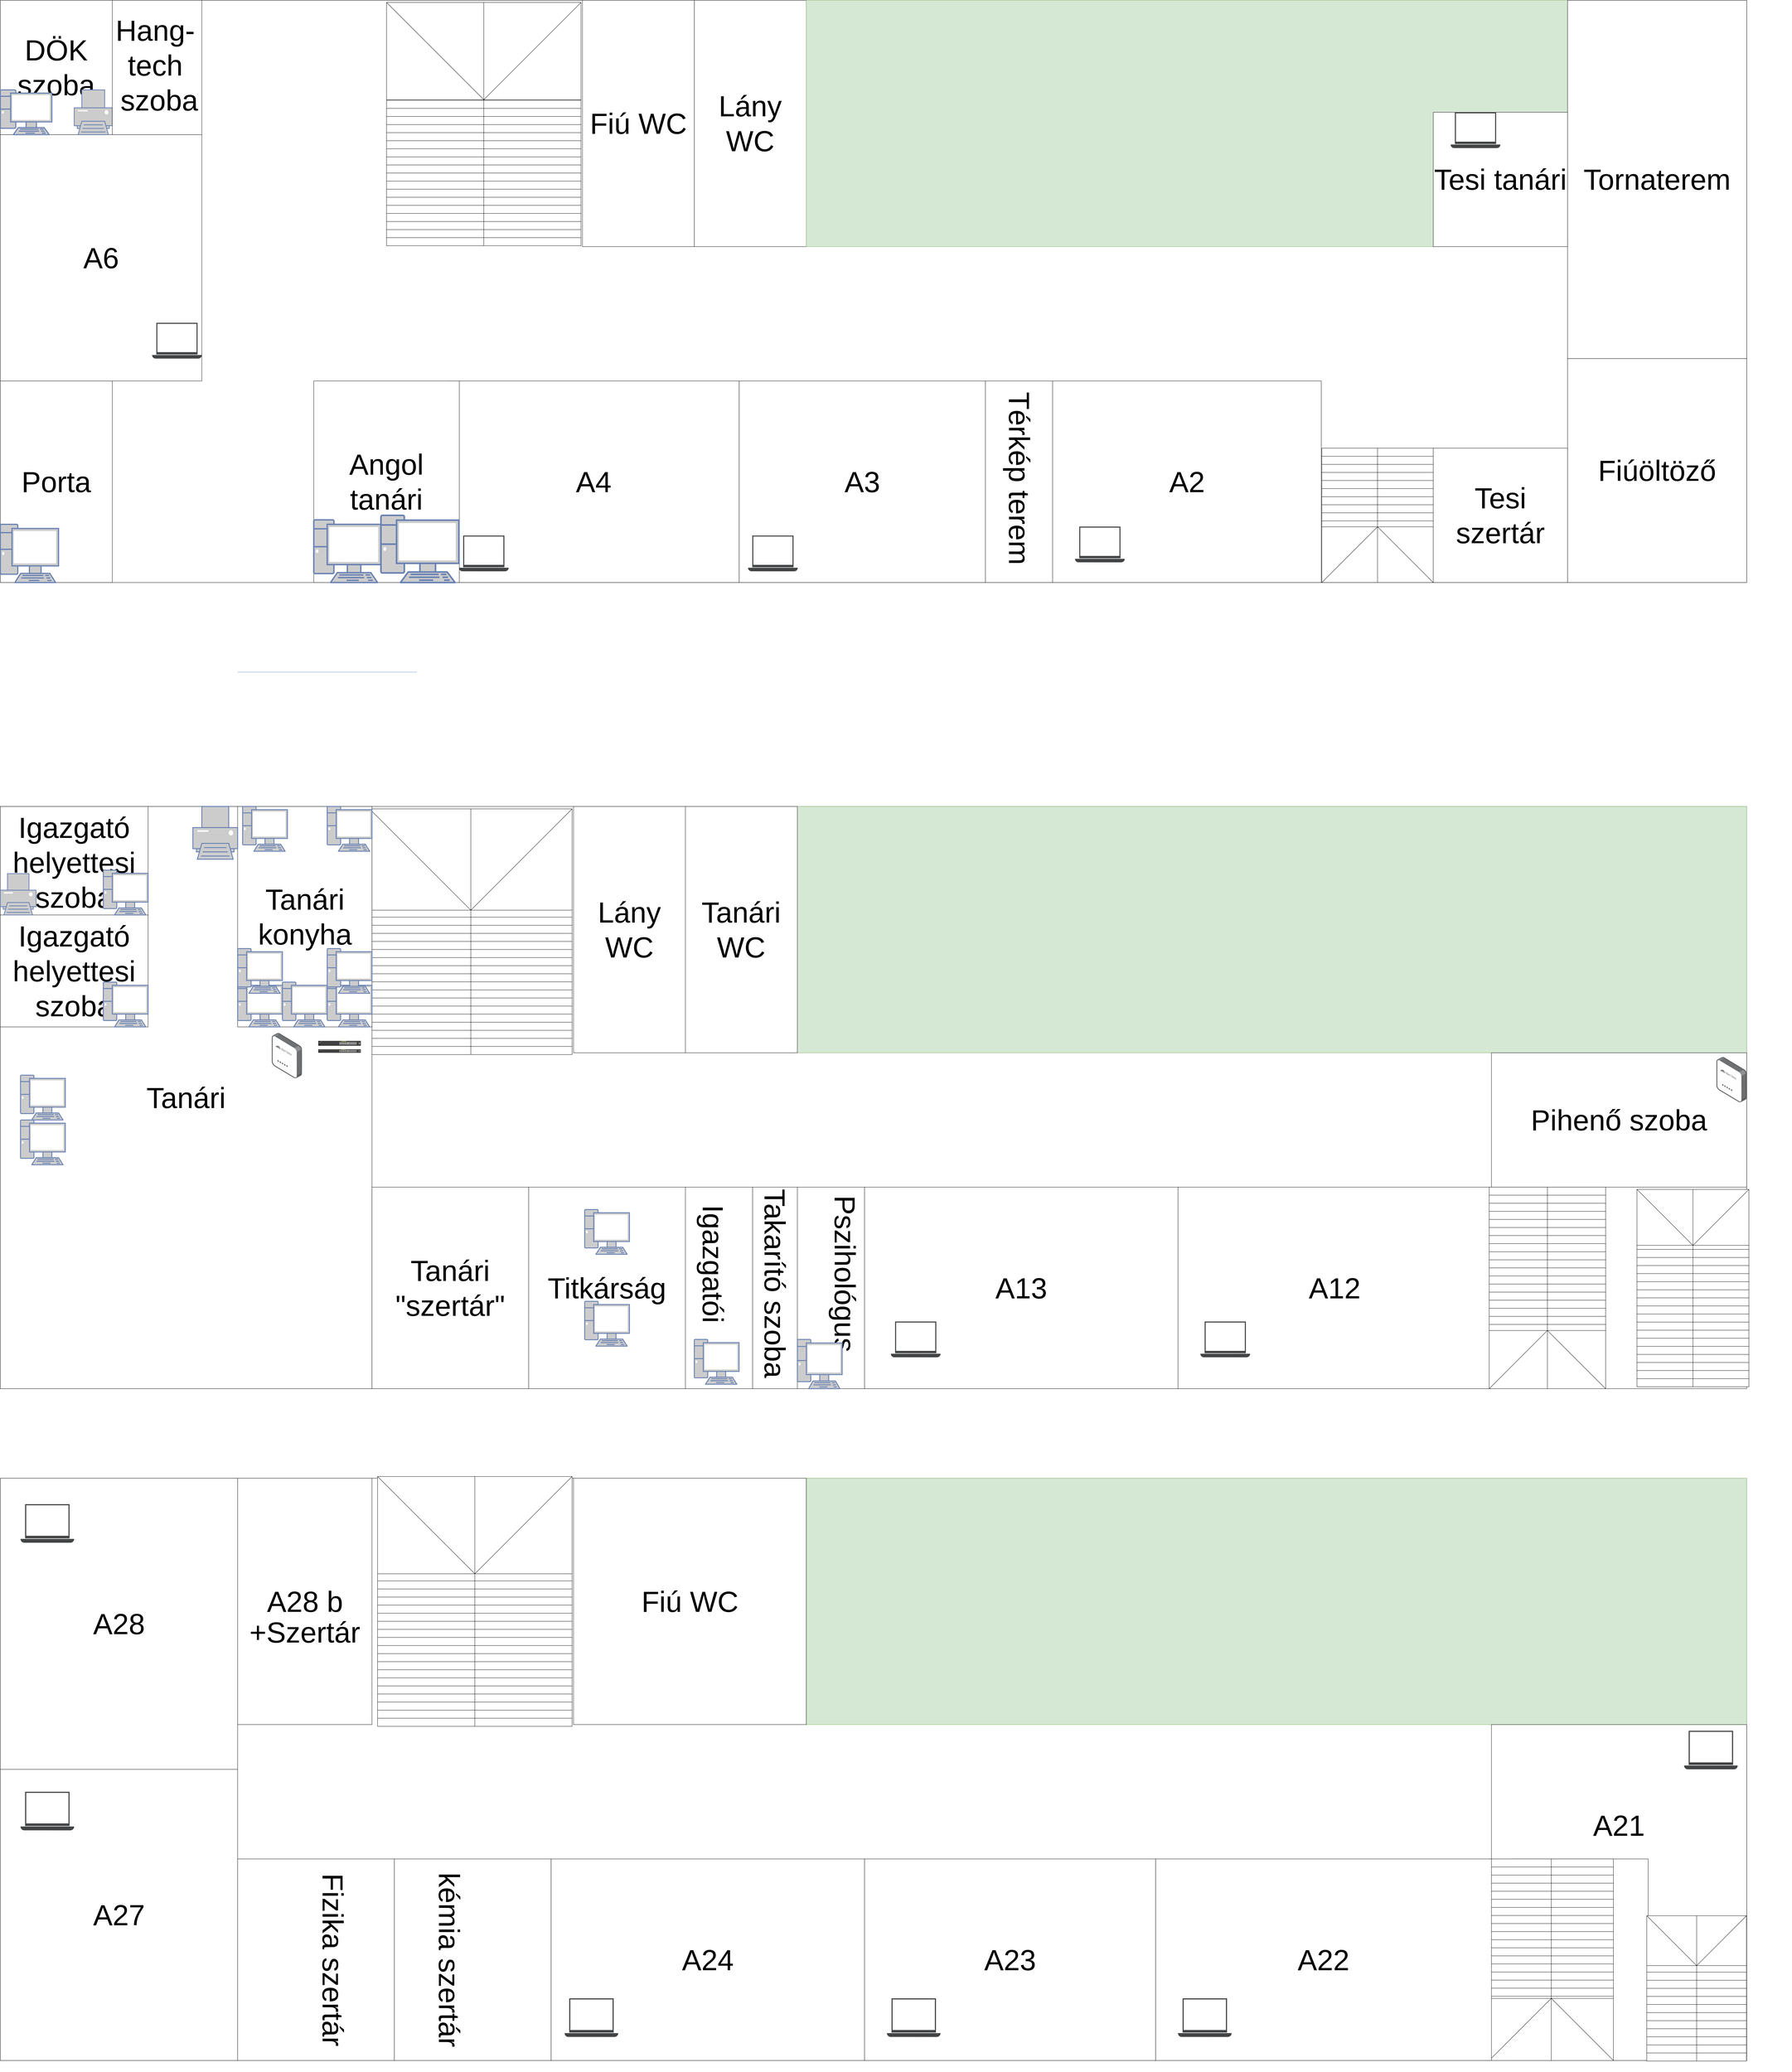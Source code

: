 <mxfile version="23.1.6" type="google">
  <diagram name="1 oldal" id="8mYi1tPqacZL2r3-6wt7">
    <mxGraphModel dx="5736" dy="4289" grid="1" gridSize="10" guides="1" tooltips="1" connect="1" arrows="1" fold="1" page="1" pageScale="1" pageWidth="827" pageHeight="1169" math="0" shadow="0">
      <root>
        <mxCell id="0" />
        <mxCell id="1" parent="0" />
        <mxCell id="sZWJoOy334U3Boucos-r-25" value="" style="group;fontSize=90;" vertex="1" connectable="0" parent="1">
          <mxGeometry x="180" y="-210" width="5544.23" height="6410" as="geometry" />
        </mxCell>
        <mxCell id="P37fnWtLudTasc3SdAV7-1" value="" style="whiteSpace=wrap;html=1;container=0;fontSize=90;" parent="sZWJoOy334U3Boucos-r-25" vertex="1">
          <mxGeometry width="5405.19" height="1801.73" as="geometry" />
        </mxCell>
        <mxCell id="P37fnWtLudTasc3SdAV7-2" value="" style="whiteSpace=wrap;html=1;container=0;fontSize=90;" parent="sZWJoOy334U3Boucos-r-25" vertex="1">
          <mxGeometry y="2494.703" width="5405.19" height="1801.73" as="geometry" />
        </mxCell>
        <mxCell id="P37fnWtLudTasc3SdAV7-3" value="" style="whiteSpace=wrap;html=1;container=0;fontSize=90;" parent="sZWJoOy334U3Boucos-r-25" vertex="1">
          <mxGeometry y="4573.622" width="5405.19" height="1801.73" as="geometry" />
        </mxCell>
        <mxCell id="P37fnWtLudTasc3SdAV7-4" value="Porta" style="whiteSpace=wrap;html=1;container=0;fontSize=90;" parent="sZWJoOy334U3Boucos-r-25" vertex="1">
          <mxGeometry y="1178.054" width="346.487" height="623.676" as="geometry" />
        </mxCell>
        <mxCell id="P37fnWtLudTasc3SdAV7-5" value="DÖK szoba" style="whiteSpace=wrap;html=1;container=0;fontSize=90;" parent="sZWJoOy334U3Boucos-r-25" vertex="1">
          <mxGeometry width="346.487" height="415.784" as="geometry" />
        </mxCell>
        <mxCell id="P37fnWtLudTasc3SdAV7-6" value="A6" style="whiteSpace=wrap;html=1;container=0;fontSize=90;" parent="sZWJoOy334U3Boucos-r-25" vertex="1">
          <mxGeometry y="415.784" width="623.676" height="762.27" as="geometry" />
        </mxCell>
        <mxCell id="P37fnWtLudTasc3SdAV7-7" value="" style="verticalLabelPosition=bottom;html=1;verticalAlign=top;align=center;shape=mxgraph.floorplan.stairsRest;rotation=-90;container=0;fontSize=90;" parent="sZWJoOy334U3Boucos-r-25" vertex="1">
          <mxGeometry x="1119.93" y="81.96" width="752.95" height="602.05" as="geometry" />
        </mxCell>
        <mxCell id="P37fnWtLudTasc3SdAV7-9" value="Fiú WC" style="whiteSpace=wrap;html=1;container=0;fontSize=90;" parent="sZWJoOy334U3Boucos-r-25" vertex="1">
          <mxGeometry x="1801.73" width="346.487" height="762.27" as="geometry" />
        </mxCell>
        <mxCell id="P37fnWtLudTasc3SdAV7-10" value="Lány WC" style="whiteSpace=wrap;html=1;container=0;fontSize=90;" parent="sZWJoOy334U3Boucos-r-25" vertex="1">
          <mxGeometry x="2148.217" width="346.487" height="762.27" as="geometry" />
        </mxCell>
        <mxCell id="P37fnWtLudTasc3SdAV7-11" value="" style="whiteSpace=wrap;html=1;fillColor=#d5e8d4;strokeColor=#82b366;container=0;fontSize=90;" parent="sZWJoOy334U3Boucos-r-25" vertex="1">
          <mxGeometry x="2494.703" width="2910.487" height="762.27" as="geometry" />
        </mxCell>
        <mxCell id="P37fnWtLudTasc3SdAV7-12" value="" style="whiteSpace=wrap;html=1;fillColor=#d5e8d4;strokeColor=#82b366;container=0;fontSize=90;" parent="sZWJoOy334U3Boucos-r-25" vertex="1">
          <mxGeometry x="2494.703" y="4573.622" width="2910.487" height="762.27" as="geometry" />
        </mxCell>
        <mxCell id="P37fnWtLudTasc3SdAV7-15" value="" style="whiteSpace=wrap;html=1;fillColor=#d5e8d4;strokeColor=#82b366;container=0;fontSize=90;" parent="sZWJoOy334U3Boucos-r-25" vertex="1">
          <mxGeometry x="2466.984" y="2494.703" width="2938.206" height="762.27" as="geometry" />
        </mxCell>
        <mxCell id="P37fnWtLudTasc3SdAV7-16" value="Tanári WC" style="whiteSpace=wrap;html=1;container=0;fontSize=90;" parent="sZWJoOy334U3Boucos-r-25" vertex="1">
          <mxGeometry x="2120.498" y="2494.703" width="346.487" height="762.27" as="geometry" />
        </mxCell>
        <mxCell id="P37fnWtLudTasc3SdAV7-17" value="Lány WC" style="whiteSpace=wrap;html=1;container=0;fontSize=90;" parent="sZWJoOy334U3Boucos-r-25" vertex="1">
          <mxGeometry x="1774.011" y="2494.703" width="346.487" height="762.27" as="geometry" />
        </mxCell>
        <mxCell id="P37fnWtLudTasc3SdAV7-18" value="Fiú WC" style="whiteSpace=wrap;html=1;container=0;fontSize=90;" parent="sZWJoOy334U3Boucos-r-25" vertex="1">
          <mxGeometry x="1774.011" y="4573.622" width="720.692" height="762.27" as="geometry" />
        </mxCell>
        <mxCell id="P37fnWtLudTasc3SdAV7-22" value="" style="verticalLabelPosition=bottom;html=1;verticalAlign=top;align=center;shape=mxgraph.floorplan.stairsRest;rotation=-90;container=0;fontSize=90;" parent="sZWJoOy334U3Boucos-r-25" vertex="1">
          <mxGeometry x="1076.15" y="2568.82" width="760.26" height="626.87" as="geometry" />
        </mxCell>
        <mxCell id="P37fnWtLudTasc3SdAV7-23" value="" style="verticalLabelPosition=bottom;html=1;verticalAlign=top;align=center;shape=mxgraph.floorplan.stairsRest;rotation=-90;container=0;fontSize=90;" parent="sZWJoOy334U3Boucos-r-25" vertex="1">
          <mxGeometry x="1082.147" y="4653.729" width="773.081" height="602.055" as="geometry" />
        </mxCell>
        <mxCell id="P37fnWtLudTasc3SdAV7-25" value="Tornaterem" style="whiteSpace=wrap;html=1;container=0;fontSize=90;" parent="sZWJoOy334U3Boucos-r-25" vertex="1">
          <mxGeometry x="4850.812" width="554.378" height="1108.757" as="geometry" />
        </mxCell>
        <mxCell id="P37fnWtLudTasc3SdAV7-26" value="Fiúöltöző" style="whiteSpace=wrap;html=1;container=0;fontSize=90;" parent="sZWJoOy334U3Boucos-r-25" vertex="1">
          <mxGeometry x="4850.812" y="1108.757" width="554.378" height="692.973" as="geometry" />
        </mxCell>
        <mxCell id="P37fnWtLudTasc3SdAV7-27" value="Tesi szertár" style="whiteSpace=wrap;html=1;container=0;fontSize=90;" parent="sZWJoOy334U3Boucos-r-25" vertex="1">
          <mxGeometry x="4435.028" y="1385.946" width="415.784" height="415.784" as="geometry" />
        </mxCell>
        <mxCell id="P37fnWtLudTasc3SdAV7-28" value="Tesi tanári" style="whiteSpace=wrap;html=1;container=0;fontSize=90;" parent="sZWJoOy334U3Boucos-r-25" vertex="1">
          <mxGeometry x="4435.028" y="346.486" width="415.784" height="415.784" as="geometry" />
        </mxCell>
        <mxCell id="P37fnWtLudTasc3SdAV7-32" value="" style="verticalLabelPosition=bottom;html=1;verticalAlign=top;align=center;shape=mxgraph.floorplan.stairsRest;rotation=90;container=0;fontSize=90;" parent="sZWJoOy334U3Boucos-r-25" vertex="1">
          <mxGeometry x="4054.76" y="1421.46" width="415.78" height="344.76" as="geometry" />
        </mxCell>
        <mxCell id="P37fnWtLudTasc3SdAV7-33" value="A2" style="whiteSpace=wrap;html=1;container=0;fontSize=90;" parent="sZWJoOy334U3Boucos-r-25" vertex="1">
          <mxGeometry x="3256.974" y="1178.054" width="831.568" height="623.676" as="geometry" />
        </mxCell>
        <mxCell id="P37fnWtLudTasc3SdAV7-34" value="A3" style="whiteSpace=wrap;html=1;container=0;fontSize=90;" parent="sZWJoOy334U3Boucos-r-25" vertex="1">
          <mxGeometry x="2286.811" y="1178.054" width="762.27" height="623.676" as="geometry" />
        </mxCell>
        <mxCell id="P37fnWtLudTasc3SdAV7-35" value="A4" style="whiteSpace=wrap;html=1;container=0;fontSize=90;" parent="sZWJoOy334U3Boucos-r-25" vertex="1">
          <mxGeometry x="1385.946" y="1178.054" width="900.865" height="623.676" as="geometry" />
        </mxCell>
        <mxCell id="P37fnWtLudTasc3SdAV7-36" value="Tanári" style="whiteSpace=wrap;html=1;container=0;fontSize=90;" parent="sZWJoOy334U3Boucos-r-25" vertex="1">
          <mxGeometry y="2494.703" width="1150.335" height="1801.73" as="geometry" />
        </mxCell>
        <mxCell id="P37fnWtLudTasc3SdAV7-37" value="Pihenő szoba" style="whiteSpace=wrap;html=1;container=0;fontSize=90;" parent="sZWJoOy334U3Boucos-r-25" vertex="1">
          <mxGeometry x="4615.201" y="3256.973" width="789.989" height="415.784" as="geometry" />
        </mxCell>
        <mxCell id="P37fnWtLudTasc3SdAV7-38" value="A12" style="whiteSpace=wrap;html=1;container=0;fontSize=90;" parent="sZWJoOy334U3Boucos-r-25" vertex="1">
          <mxGeometry x="3645.039" y="3672.757" width="970.162" height="623.676" as="geometry" />
        </mxCell>
        <mxCell id="P37fnWtLudTasc3SdAV7-39" value="A13" style="whiteSpace=wrap;html=1;container=0;fontSize=90;" parent="sZWJoOy334U3Boucos-r-25" vertex="1">
          <mxGeometry x="2674.876" y="3672.757" width="970.162" height="623.676" as="geometry" />
        </mxCell>
        <mxCell id="P37fnWtLudTasc3SdAV7-41" value="" style="whiteSpace=wrap;html=1;container=0;fontSize=90;" parent="sZWJoOy334U3Boucos-r-25" vertex="1">
          <mxGeometry x="2328.39" y="3672.757" width="138.595" height="623.676" as="geometry" />
        </mxCell>
        <mxCell id="P37fnWtLudTasc3SdAV7-43" value="Tanári &quot;szertár&quot;" style="whiteSpace=wrap;html=1;container=0;fontSize=90;" parent="sZWJoOy334U3Boucos-r-25" vertex="1">
          <mxGeometry x="1150.335" y="3672.757" width="485.081" height="623.676" as="geometry" />
        </mxCell>
        <mxCell id="P37fnWtLudTasc3SdAV7-44" value="Igazgató helyettesi szoba" style="whiteSpace=wrap;html=1;container=0;fontSize=90;" parent="sZWJoOy334U3Boucos-r-25" vertex="1">
          <mxGeometry y="2494.703" width="457.362" height="346.486" as="geometry" />
        </mxCell>
        <mxCell id="P37fnWtLudTasc3SdAV7-45" value="Igazgató helyettesi szoba" style="whiteSpace=wrap;html=1;container=0;fontSize=90;" parent="sZWJoOy334U3Boucos-r-25" vertex="1">
          <mxGeometry y="2830.379" width="457.362" height="346.486" as="geometry" />
        </mxCell>
        <mxCell id="P37fnWtLudTasc3SdAV7-46" value="Tanári konyha" style="whiteSpace=wrap;html=1;container=0;fontSize=90;" parent="sZWJoOy334U3Boucos-r-25" vertex="1">
          <mxGeometry x="734.551" y="2494.703" width="415.784" height="682.163" as="geometry" />
        </mxCell>
        <mxCell id="P37fnWtLudTasc3SdAV7-47" value="" style="whiteSpace=wrap;html=1;container=0;fontSize=90;" parent="sZWJoOy334U3Boucos-r-25" vertex="1">
          <mxGeometry x="2466.984" y="3672.757" width="207.892" height="623.676" as="geometry" />
        </mxCell>
        <mxCell id="P37fnWtLudTasc3SdAV7-49" value="Pszihológus" style="text;html=1;align=center;verticalAlign=middle;resizable=0;points=[];autosize=1;strokeColor=none;fillColor=none;rotation=90;container=0;fontSize=90;" parent="sZWJoOy334U3Boucos-r-25" vertex="1">
          <mxGeometry x="2360.004" y="3880.651" width="510" height="120" as="geometry" />
        </mxCell>
        <mxCell id="P37fnWtLudTasc3SdAV7-51" value="Titkárság" style="whiteSpace=wrap;html=1;container=0;fontSize=90;" parent="sZWJoOy334U3Boucos-r-25" vertex="1">
          <mxGeometry x="1635.417" y="3672.757" width="485.081" height="623.676" as="geometry" />
        </mxCell>
        <mxCell id="P37fnWtLudTasc3SdAV7-52" value="Takarító szoba" style="text;html=1;align=center;verticalAlign=middle;resizable=0;points=[];autosize=1;strokeColor=none;fillColor=none;rotation=90;container=0;fontSize=90;" parent="sZWJoOy334U3Boucos-r-25" vertex="1">
          <mxGeometry x="2092.688" y="3909.999" width="610" height="120" as="geometry" />
        </mxCell>
        <mxCell id="P37fnWtLudTasc3SdAV7-59" value="" style="verticalLabelPosition=bottom;html=1;verticalAlign=top;align=center;shape=mxgraph.floorplan.stairsRest;rotation=90;fontStyle=1;container=0;fontSize=90;" parent="sZWJoOy334U3Boucos-r-25" vertex="1">
          <mxGeometry x="4476.606" y="3804.422" width="623.814" height="360.346" as="geometry" />
        </mxCell>
        <mxCell id="P37fnWtLudTasc3SdAV7-60" value="" style="verticalLabelPosition=bottom;html=1;verticalAlign=top;align=center;shape=mxgraph.floorplan.stairsRest;rotation=-90;container=0;fontSize=90;" parent="sZWJoOy334U3Boucos-r-25" vertex="1">
          <mxGeometry x="4933.52" y="3811.8" width="610.71" height="346.49" as="geometry" />
        </mxCell>
        <mxCell id="P37fnWtLudTasc3SdAV7-61" value="A21" style="whiteSpace=wrap;html=1;container=0;fontSize=90;" parent="sZWJoOy334U3Boucos-r-25" vertex="1">
          <mxGeometry x="4615.201" y="5335.892" width="789.989" height="623.676" as="geometry" />
        </mxCell>
        <mxCell id="P37fnWtLudTasc3SdAV7-63" value="" style="whiteSpace=wrap;html=1;container=0;fontSize=90;" parent="sZWJoOy334U3Boucos-r-25" vertex="1">
          <mxGeometry x="4684.498" y="5751.676" width="415.784" height="623.676" as="geometry" />
        </mxCell>
        <mxCell id="P37fnWtLudTasc3SdAV7-64" value="" style="verticalLabelPosition=bottom;html=1;verticalAlign=top;align=center;shape=mxgraph.floorplan.stairsRest;rotation=-90;container=0;fontSize=90;" parent="sZWJoOy334U3Boucos-r-25" vertex="1">
          <mxGeometry x="5025.55" y="5998.02" width="449.62" height="308.6" as="geometry" />
        </mxCell>
        <mxCell id="P37fnWtLudTasc3SdAV7-65" value="" style="verticalLabelPosition=bottom;html=1;verticalAlign=top;align=center;shape=mxgraph.floorplan.stairsRest;rotation=90;container=0;fontSize=90;" parent="sZWJoOy334U3Boucos-r-25" vertex="1">
          <mxGeometry x="4488.595" y="5871.214" width="623.814" height="384.6" as="geometry" />
        </mxCell>
        <mxCell id="P37fnWtLudTasc3SdAV7-67" value="A22" style="whiteSpace=wrap;html=1;container=0;fontSize=90;" parent="sZWJoOy334U3Boucos-r-25" vertex="1">
          <mxGeometry x="3575.741" y="5751.676" width="1039.46" height="623.676" as="geometry" />
        </mxCell>
        <mxCell id="P37fnWtLudTasc3SdAV7-69" value="A23" style="whiteSpace=wrap;html=1;container=0;fontSize=90;" parent="sZWJoOy334U3Boucos-r-25" vertex="1">
          <mxGeometry x="2674.876" y="5751.676" width="900.865" height="623.676" as="geometry" />
        </mxCell>
        <mxCell id="P37fnWtLudTasc3SdAV7-70" value="A24" style="whiteSpace=wrap;html=1;container=0;fontSize=90;" parent="sZWJoOy334U3Boucos-r-25" vertex="1">
          <mxGeometry x="1704.714" y="5751.676" width="970.162" height="623.676" as="geometry" />
        </mxCell>
        <mxCell id="P37fnWtLudTasc3SdAV7-71" value="A28 b" style="whiteSpace=wrap;html=1;container=0;fontSize=90;" parent="sZWJoOy334U3Boucos-r-25" vertex="1">
          <mxGeometry x="734.551" y="4573.622" width="415.784" height="762.27" as="geometry" />
        </mxCell>
        <mxCell id="P37fnWtLudTasc3SdAV7-72" value="A28" style="whiteSpace=wrap;html=1;container=0;fontSize=90;" parent="sZWJoOy334U3Boucos-r-25" vertex="1">
          <mxGeometry y="4573.622" width="734.551" height="900.865" as="geometry" />
        </mxCell>
        <mxCell id="P37fnWtLudTasc3SdAV7-73" value="A27" style="whiteSpace=wrap;html=1;container=0;fontSize=90;" parent="sZWJoOy334U3Boucos-r-25" vertex="1">
          <mxGeometry y="5474.486" width="734.551" height="900.865" as="geometry" />
        </mxCell>
        <mxCell id="P37fnWtLudTasc3SdAV7-74" value="" style="whiteSpace=wrap;html=1;container=0;fontSize=90;" parent="sZWJoOy334U3Boucos-r-25" vertex="1">
          <mxGeometry x="734.551" y="5751.676" width="485.081" height="623.676" as="geometry" />
        </mxCell>
        <mxCell id="P37fnWtLudTasc3SdAV7-75" value="" style="whiteSpace=wrap;html=1;container=0;fontSize=90;" parent="sZWJoOy334U3Boucos-r-25" vertex="1">
          <mxGeometry x="1219.633" y="5751.676" width="485.081" height="623.676" as="geometry" />
        </mxCell>
        <mxCell id="P37fnWtLudTasc3SdAV7-83" value="kémia szertár" style="text;html=1;align=center;verticalAlign=middle;resizable=0;points=[];autosize=1;strokeColor=none;fillColor=none;rotation=90;container=0;fontSize=90;" parent="sZWJoOy334U3Boucos-r-25" vertex="1">
          <mxGeometry x="1109.997" y="6003.518" width="560" height="120" as="geometry" />
        </mxCell>
        <mxCell id="P37fnWtLudTasc3SdAV7-84" value="Fizika szertár" style="text;html=1;align=center;verticalAlign=middle;resizable=0;points=[];autosize=1;strokeColor=none;fillColor=none;rotation=90;container=0;fontSize=90;" parent="sZWJoOy334U3Boucos-r-25" vertex="1">
          <mxGeometry x="750.004" y="6003.518" width="560" height="120" as="geometry" />
        </mxCell>
        <mxCell id="P37fnWtLudTasc3SdAV7-86" value="+Szertár" style="text;html=1;align=center;verticalAlign=middle;resizable=0;points=[];autosize=1;strokeColor=none;fillColor=none;container=0;fontSize=90;" parent="sZWJoOy334U3Boucos-r-25" vertex="1">
          <mxGeometry x="757.443" y="4989.995" width="370" height="120" as="geometry" />
        </mxCell>
        <mxCell id="P37fnWtLudTasc3SdAV7-87" value="" style="whiteSpace=wrap;html=1;container=0;fontSize=90;" parent="sZWJoOy334U3Boucos-r-25" vertex="1">
          <mxGeometry x="3049.082" y="1178.054" width="207.892" height="623.676" as="geometry" />
        </mxCell>
        <mxCell id="P37fnWtLudTasc3SdAV7-88" value="Térkép terem&lt;div style=&quot;font-size: 90px;&quot;&gt;&lt;br style=&quot;font-size: 90px;&quot;&gt;&lt;/div&gt;" style="text;html=1;align=center;verticalAlign=middle;resizable=0;points=[];autosize=1;strokeColor=none;fillColor=none;rotation=90;container=0;fontSize=90;" parent="sZWJoOy334U3Boucos-r-25" vertex="1">
          <mxGeometry x="2820.002" y="1363.837" width="560" height="230" as="geometry" />
        </mxCell>
        <mxCell id="P37fnWtLudTasc3SdAV7-90" value="" style="sketch=0;pointerEvents=1;shadow=0;dashed=0;html=1;strokeColor=none;fillColor=#434445;aspect=fixed;labelPosition=center;verticalLabelPosition=bottom;verticalAlign=top;align=center;outlineConnect=0;shape=mxgraph.vvd.laptop;container=0;fontSize=90;" parent="sZWJoOy334U3Boucos-r-25" vertex="1">
          <mxGeometry x="3645.039" y="6183.051" width="166.036" height="119.538" as="geometry" />
        </mxCell>
        <mxCell id="P37fnWtLudTasc3SdAV7-91" value="" style="sketch=0;pointerEvents=1;shadow=0;dashed=0;html=1;strokeColor=none;fillColor=#434445;aspect=fixed;labelPosition=center;verticalLabelPosition=bottom;verticalAlign=top;align=center;outlineConnect=0;shape=mxgraph.vvd.laptop;container=0;fontSize=90;" parent="sZWJoOy334U3Boucos-r-25" vertex="1">
          <mxGeometry x="2744.174" y="6183.051" width="166.036" height="119.538" as="geometry" />
        </mxCell>
        <mxCell id="P37fnWtLudTasc3SdAV7-92" value="" style="sketch=0;pointerEvents=1;shadow=0;dashed=0;html=1;strokeColor=none;fillColor=#434445;aspect=fixed;labelPosition=center;verticalLabelPosition=bottom;verticalAlign=top;align=center;outlineConnect=0;shape=mxgraph.vvd.laptop;container=0;fontSize=90;" parent="sZWJoOy334U3Boucos-r-25" vertex="1">
          <mxGeometry x="1746.569" y="6183.051" width="166.036" height="119.538" as="geometry" />
        </mxCell>
        <mxCell id="P37fnWtLudTasc3SdAV7-93" value="" style="sketch=0;pointerEvents=1;shadow=0;dashed=0;html=1;strokeColor=none;fillColor=#434445;aspect=fixed;labelPosition=center;verticalLabelPosition=bottom;verticalAlign=top;align=center;outlineConnect=0;shape=mxgraph.vvd.laptop;container=0;fontSize=90;" parent="sZWJoOy334U3Boucos-r-25" vertex="1">
          <mxGeometry x="62.506" y="5543.784" width="166.036" height="119.538" as="geometry" />
        </mxCell>
        <mxCell id="P37fnWtLudTasc3SdAV7-94" value="" style="sketch=0;pointerEvents=1;shadow=0;dashed=0;html=1;strokeColor=none;fillColor=#434445;aspect=fixed;labelPosition=center;verticalLabelPosition=bottom;verticalAlign=top;align=center;outlineConnect=0;shape=mxgraph.vvd.laptop;container=0;fontSize=90;" parent="sZWJoOy334U3Boucos-r-25" vertex="1">
          <mxGeometry x="62.506" y="4653.729" width="166.036" height="119.538" as="geometry" />
        </mxCell>
        <mxCell id="P37fnWtLudTasc3SdAV7-95" value="" style="sketch=0;pointerEvents=1;shadow=0;dashed=0;html=1;strokeColor=none;fillColor=#434445;aspect=fixed;labelPosition=center;verticalLabelPosition=bottom;verticalAlign=top;align=center;outlineConnect=0;shape=mxgraph.vvd.laptop;container=0;fontSize=90;" parent="sZWJoOy334U3Boucos-r-25" vertex="1">
          <mxGeometry x="5211.435" y="5354.949" width="166.036" height="119.538" as="geometry" />
        </mxCell>
        <mxCell id="P37fnWtLudTasc3SdAV7-96" value="" style="sketch=0;pointerEvents=1;shadow=0;dashed=0;html=1;strokeColor=none;fillColor=#434445;aspect=fixed;labelPosition=center;verticalLabelPosition=bottom;verticalAlign=top;align=center;outlineConnect=0;shape=mxgraph.vvd.laptop;container=0;fontSize=90;" parent="sZWJoOy334U3Boucos-r-25" vertex="1">
          <mxGeometry x="2756.231" y="4088.541" width="153.978" height="110.876" as="geometry" />
        </mxCell>
        <mxCell id="P37fnWtLudTasc3SdAV7-97" value="" style="sketch=0;pointerEvents=1;shadow=0;dashed=0;html=1;strokeColor=none;fillColor=#434445;aspect=fixed;labelPosition=center;verticalLabelPosition=bottom;verticalAlign=top;align=center;outlineConnect=0;shape=mxgraph.vvd.laptop;container=0;fontSize=90;" parent="sZWJoOy334U3Boucos-r-25" vertex="1">
          <mxGeometry x="3714.336" y="4088.541" width="153.978" height="110.876" as="geometry" />
        </mxCell>
        <mxCell id="P37fnWtLudTasc3SdAV7-98" value="" style="fontColor=#0066CC;verticalAlign=top;verticalLabelPosition=bottom;labelPosition=center;align=center;html=1;outlineConnect=0;fillColor=#CCCCCC;strokeColor=#6881B3;gradientColor=none;gradientDirection=north;strokeWidth=2;shape=mxgraph.networks.pc;container=0;fontSize=90;" parent="sZWJoOy334U3Boucos-r-25" vertex="1">
          <mxGeometry x="2466.984" y="4143.978" width="138.595" height="152.454" as="geometry" />
        </mxCell>
        <mxCell id="P37fnWtLudTasc3SdAV7-99" value="" style="fontColor=#0066CC;verticalAlign=top;verticalLabelPosition=bottom;labelPosition=center;align=center;html=1;outlineConnect=0;fillColor=#CCCCCC;strokeColor=#6881B3;gradientColor=none;gradientDirection=north;strokeWidth=2;shape=mxgraph.networks.pc;container=0;fontSize=90;" parent="sZWJoOy334U3Boucos-r-25" vertex="1">
          <mxGeometry x="1808.66" y="3742.054" width="138.595" height="138.595" as="geometry" />
        </mxCell>
        <mxCell id="P37fnWtLudTasc3SdAV7-100" value="" style="fontColor=#0066CC;verticalAlign=top;verticalLabelPosition=bottom;labelPosition=center;align=center;html=1;outlineConnect=0;fillColor=#CCCCCC;strokeColor=#6881B3;gradientColor=none;gradientDirection=north;strokeWidth=2;shape=mxgraph.networks.pc;container=0;fontSize=90;" parent="sZWJoOy334U3Boucos-r-25" vertex="1">
          <mxGeometry x="318.768" y="3038.271" width="138.595" height="138.595" as="geometry" />
        </mxCell>
        <mxCell id="P37fnWtLudTasc3SdAV7-101" value="" style="fontColor=#0066CC;verticalAlign=top;verticalLabelPosition=bottom;labelPosition=center;align=center;html=1;outlineConnect=0;fillColor=#CCCCCC;strokeColor=#6881B3;gradientColor=none;gradientDirection=north;strokeWidth=2;shape=mxgraph.networks.pc;container=0;fontSize=90;" parent="sZWJoOy334U3Boucos-r-25" vertex="1">
          <mxGeometry x="318.768" y="2691.784" width="138.595" height="138.595" as="geometry" />
        </mxCell>
        <mxCell id="P37fnWtLudTasc3SdAV7-102" value="" style="fontColor=#0066CC;verticalAlign=top;verticalLabelPosition=bottom;labelPosition=center;align=center;html=1;outlineConnect=0;fillColor=#CCCCCC;strokeColor=#6881B3;gradientColor=none;gradientDirection=north;strokeWidth=2;shape=mxgraph.networks.pc;container=0;fontSize=90;" parent="sZWJoOy334U3Boucos-r-25" vertex="1">
          <mxGeometry x="62.506" y="3326.27" width="138.595" height="138.595" as="geometry" />
        </mxCell>
        <mxCell id="P37fnWtLudTasc3SdAV7-103" value="" style="fontColor=#0066CC;verticalAlign=top;verticalLabelPosition=bottom;labelPosition=center;align=center;html=1;outlineConnect=0;fillColor=#CCCCCC;strokeColor=#6881B3;gradientColor=none;gradientDirection=north;strokeWidth=2;shape=mxgraph.networks.pc;container=0;fontSize=90;" parent="sZWJoOy334U3Boucos-r-25" vertex="1">
          <mxGeometry x="62.506" y="3464.865" width="138.595" height="138.595" as="geometry" />
        </mxCell>
        <mxCell id="P37fnWtLudTasc3SdAV7-104" value="" style="fontColor=#0066CC;verticalAlign=top;verticalLabelPosition=bottom;labelPosition=center;align=center;html=1;outlineConnect=0;fillColor=#CCCCCC;strokeColor=#6881B3;gradientColor=none;gradientDirection=north;strokeWidth=2;shape=mxgraph.networks.pc;container=0;fontSize=90;" parent="sZWJoOy334U3Boucos-r-25" vertex="1">
          <mxGeometry x="1808.66" y="4026.173" width="138.595" height="138.595" as="geometry" />
        </mxCell>
        <mxCell id="P37fnWtLudTasc3SdAV7-106" value="" style="whiteSpace=wrap;html=1;container=0;fontSize=90;" parent="sZWJoOy334U3Boucos-r-25" vertex="1">
          <mxGeometry x="2120.498" y="3672.757" width="207.892" height="623.676" as="geometry" />
        </mxCell>
        <mxCell id="P37fnWtLudTasc3SdAV7-107" value="Igazgatói" style="text;html=1;align=center;verticalAlign=middle;resizable=0;points=[];autosize=1;strokeColor=none;fillColor=none;rotation=90;container=0;fontSize=90;" parent="sZWJoOy334U3Boucos-r-25" vertex="1">
          <mxGeometry x="2011.063" y="3850.001" width="390" height="120" as="geometry" />
        </mxCell>
        <mxCell id="P37fnWtLudTasc3SdAV7-108" value="" style="fontColor=#0066CC;verticalAlign=top;verticalLabelPosition=bottom;labelPosition=center;align=center;html=1;outlineConnect=0;fillColor=#CCCCCC;strokeColor=#6881B3;gradientColor=none;gradientDirection=north;strokeWidth=2;shape=mxgraph.networks.pc;container=0;fontSize=90;" parent="sZWJoOy334U3Boucos-r-25" vertex="1">
          <mxGeometry x="2147.939" y="4143.978" width="138.595" height="138.595" as="geometry" />
        </mxCell>
        <mxCell id="P37fnWtLudTasc3SdAV7-109" value="" style="fontColor=#0066CC;verticalAlign=top;verticalLabelPosition=bottom;labelPosition=center;align=center;html=1;outlineConnect=0;fillColor=#CCCCCC;strokeColor=#6881B3;gradientColor=none;gradientDirection=north;strokeWidth=2;shape=mxgraph.networks.pc;container=0;fontSize=90;" parent="sZWJoOy334U3Boucos-r-25" vertex="1">
          <mxGeometry x="1011.741" y="3038.271" width="138.595" height="138.595" as="geometry" />
        </mxCell>
        <mxCell id="P37fnWtLudTasc3SdAV7-110" value="" style="fontColor=#0066CC;verticalAlign=top;verticalLabelPosition=bottom;labelPosition=center;align=center;html=1;outlineConnect=0;fillColor=#CCCCCC;strokeColor=#6881B3;gradientColor=none;gradientDirection=north;strokeWidth=2;shape=mxgraph.networks.pc;container=0;fontSize=90;" parent="sZWJoOy334U3Boucos-r-25" vertex="1">
          <mxGeometry x="873.146" y="3038.271" width="138.595" height="138.595" as="geometry" />
        </mxCell>
        <mxCell id="P37fnWtLudTasc3SdAV7-111" value="" style="fontColor=#0066CC;verticalAlign=top;verticalLabelPosition=bottom;labelPosition=center;align=center;html=1;outlineConnect=0;fillColor=#CCCCCC;strokeColor=#6881B3;gradientColor=none;gradientDirection=north;strokeWidth=2;shape=mxgraph.networks.pc;container=0;fontSize=90;" parent="sZWJoOy334U3Boucos-r-25" vertex="1">
          <mxGeometry x="734.551" y="3038.271" width="138.595" height="138.595" as="geometry" />
        </mxCell>
        <mxCell id="P37fnWtLudTasc3SdAV7-112" value="" style="fontColor=#0066CC;verticalAlign=top;verticalLabelPosition=bottom;labelPosition=center;align=center;html=1;outlineConnect=0;fillColor=#CCCCCC;strokeColor=#6881B3;gradientColor=none;gradientDirection=north;strokeWidth=2;shape=mxgraph.networks.pc;container=0;fontSize=90;" parent="sZWJoOy334U3Boucos-r-25" vertex="1">
          <mxGeometry x="734.551" y="2934.325" width="138.595" height="138.595" as="geometry" />
        </mxCell>
        <mxCell id="P37fnWtLudTasc3SdAV7-113" value="" style="fontColor=#0066CC;verticalAlign=top;verticalLabelPosition=bottom;labelPosition=center;align=center;html=1;outlineConnect=0;fillColor=#CCCCCC;strokeColor=#6881B3;gradientColor=none;gradientDirection=north;strokeWidth=2;shape=mxgraph.networks.pc;container=0;fontSize=90;" parent="sZWJoOy334U3Boucos-r-25" vertex="1">
          <mxGeometry x="750.006" y="2494.705" width="138.595" height="138.595" as="geometry" />
        </mxCell>
        <mxCell id="P37fnWtLudTasc3SdAV7-114" value="" style="fontColor=#0066CC;verticalAlign=top;verticalLabelPosition=bottom;labelPosition=center;align=center;html=1;outlineConnect=0;fillColor=#CCCCCC;strokeColor=#6881B3;gradientColor=none;gradientDirection=north;strokeWidth=2;shape=mxgraph.networks.pc;container=0;fontSize=90;" parent="sZWJoOy334U3Boucos-r-25" vertex="1">
          <mxGeometry x="1011.741" y="2934.325" width="138.595" height="138.595" as="geometry" />
        </mxCell>
        <mxCell id="P37fnWtLudTasc3SdAV7-115" value="" style="fontColor=#0066CC;verticalAlign=top;verticalLabelPosition=bottom;labelPosition=center;align=center;html=1;outlineConnect=0;fillColor=#CCCCCC;strokeColor=#6881B3;gradientColor=none;gradientDirection=north;strokeWidth=2;shape=mxgraph.networks.pc;container=0;fontSize=90;" parent="sZWJoOy334U3Boucos-r-25" vertex="1">
          <mxGeometry x="1011.741" y="2494.703" width="138.595" height="138.595" as="geometry" />
        </mxCell>
        <mxCell id="P37fnWtLudTasc3SdAV7-117" value="" style="fontColor=#0066CC;verticalAlign=top;verticalLabelPosition=bottom;labelPosition=center;align=center;html=1;outlineConnect=0;fillColor=#CCCCCC;strokeColor=#6881B3;gradientColor=none;gradientDirection=north;strokeWidth=2;shape=mxgraph.networks.printer;container=0;fontSize=90;" parent="sZWJoOy334U3Boucos-r-25" vertex="1">
          <mxGeometry x="595.957" y="2494.703" width="138.595" height="163.264" as="geometry" />
        </mxCell>
        <mxCell id="P37fnWtLudTasc3SdAV7-118" value="" style="fontColor=#0066CC;verticalAlign=top;verticalLabelPosition=bottom;labelPosition=center;align=center;html=1;outlineConnect=0;fillColor=#CCCCCC;strokeColor=#6881B3;gradientColor=none;gradientDirection=north;strokeWidth=2;shape=mxgraph.networks.printer;container=0;fontSize=90;" parent="sZWJoOy334U3Boucos-r-25" vertex="1">
          <mxGeometry y="2702.595" width="110.876" height="127.784" as="geometry" />
        </mxCell>
        <mxCell id="P37fnWtLudTasc3SdAV7-119" value="" style="sketch=0;pointerEvents=1;shadow=0;dashed=0;html=1;strokeColor=none;fillColor=#434445;aspect=fixed;labelPosition=center;verticalLabelPosition=bottom;verticalAlign=top;align=center;outlineConnect=0;shape=mxgraph.vvd.laptop;container=0;fontSize=90;" parent="sZWJoOy334U3Boucos-r-25" vertex="1">
          <mxGeometry x="469.697" y="997.881" width="153.978" height="110.876" as="geometry" />
        </mxCell>
        <mxCell id="P37fnWtLudTasc3SdAV7-120" value="" style="sketch=0;pointerEvents=1;shadow=0;dashed=0;html=1;strokeColor=none;fillColor=#434445;aspect=fixed;labelPosition=center;verticalLabelPosition=bottom;verticalAlign=top;align=center;outlineConnect=0;shape=mxgraph.vvd.laptop;container=0;fontSize=90;" parent="sZWJoOy334U3Boucos-r-25" vertex="1">
          <mxGeometry x="1419.417" y="1656.205" width="153.978" height="110.876" as="geometry" />
        </mxCell>
        <mxCell id="P37fnWtLudTasc3SdAV7-121" value="" style="sketch=0;pointerEvents=1;shadow=0;dashed=0;html=1;strokeColor=none;fillColor=#434445;aspect=fixed;labelPosition=center;verticalLabelPosition=bottom;verticalAlign=top;align=center;outlineConnect=0;shape=mxgraph.vvd.laptop;container=0;fontSize=90;" parent="sZWJoOy334U3Boucos-r-25" vertex="1">
          <mxGeometry x="2314.253" y="1656.205" width="153.978" height="110.876" as="geometry" />
        </mxCell>
        <mxCell id="P37fnWtLudTasc3SdAV7-122" value="" style="sketch=0;pointerEvents=1;shadow=0;dashed=0;html=1;strokeColor=none;fillColor=#434445;aspect=fixed;labelPosition=center;verticalLabelPosition=bottom;verticalAlign=top;align=center;outlineConnect=0;shape=mxgraph.vvd.laptop;container=0;fontSize=90;" parent="sZWJoOy334U3Boucos-r-25" vertex="1">
          <mxGeometry x="3326.271" y="1628.486" width="153.978" height="110.876" as="geometry" />
        </mxCell>
        <mxCell id="P37fnWtLudTasc3SdAV7-123" value="" style="sketch=0;pointerEvents=1;shadow=0;dashed=0;html=1;strokeColor=none;fillColor=#434445;aspect=fixed;labelPosition=center;verticalLabelPosition=bottom;verticalAlign=top;align=center;outlineConnect=0;shape=mxgraph.vvd.laptop;container=0;fontSize=90;" parent="sZWJoOy334U3Boucos-r-25" vertex="1">
          <mxGeometry x="4488.941" y="346.486" width="153.978" height="110.876" as="geometry" />
        </mxCell>
        <mxCell id="P37fnWtLudTasc3SdAV7-124" value="" style="fontColor=#0066CC;verticalAlign=top;verticalLabelPosition=bottom;labelPosition=center;align=center;html=1;outlineConnect=0;fillColor=#CCCCCC;strokeColor=#6881B3;gradientColor=none;gradientDirection=north;strokeWidth=2;shape=mxgraph.networks.pc;container=0;fontSize=90;" parent="sZWJoOy334U3Boucos-r-25" vertex="1">
          <mxGeometry x="1.97e-13" y="277.189" width="159.522" height="138.595" as="geometry" />
        </mxCell>
        <mxCell id="P37fnWtLudTasc3SdAV7-125" value="" style="fontColor=#0066CC;verticalAlign=top;verticalLabelPosition=bottom;labelPosition=center;align=center;html=1;outlineConnect=0;fillColor=#CCCCCC;strokeColor=#6881B3;gradientColor=none;gradientDirection=north;strokeWidth=2;shape=mxgraph.networks.printer;container=0;fontSize=90;" parent="sZWJoOy334U3Boucos-r-25" vertex="1">
          <mxGeometry x="228.681" y="277.189" width="117.805" height="138.595" as="geometry" />
        </mxCell>
        <mxCell id="P37fnWtLudTasc3SdAV7-126" value="" style="fontColor=#0066CC;verticalAlign=top;verticalLabelPosition=bottom;labelPosition=center;align=center;html=1;outlineConnect=0;fillColor=#CCCCCC;strokeColor=#6881B3;gradientColor=none;gradientDirection=north;strokeWidth=2;shape=mxgraph.networks.pc;container=0;fontSize=90;" parent="sZWJoOy334U3Boucos-r-25" vertex="1">
          <mxGeometry y="1621.557" width="180.173" height="180.173" as="geometry" />
        </mxCell>
        <mxCell id="P37fnWtLudTasc3SdAV7-127" value="Angol tanári" style="whiteSpace=wrap;html=1;container=0;fontSize=90;" parent="sZWJoOy334U3Boucos-r-25" vertex="1">
          <mxGeometry x="970.162" y="1178.054" width="450.433" height="623.676" as="geometry" />
        </mxCell>
        <mxCell id="P37fnWtLudTasc3SdAV7-128" value="" style="fontColor=#0066CC;verticalAlign=top;verticalLabelPosition=bottom;labelPosition=center;align=center;html=1;outlineConnect=0;fillColor=#CCCCCC;strokeColor=#6881B3;gradientColor=none;gradientDirection=north;strokeWidth=2;shape=mxgraph.networks.pc;container=0;fontSize=90;" parent="sZWJoOy334U3Boucos-r-25" vertex="1">
          <mxGeometry x="970.162" y="1607.697" width="207.892" height="194.032" as="geometry" />
        </mxCell>
        <mxCell id="P37fnWtLudTasc3SdAV7-129" value="" style="fontColor=#0066CC;verticalAlign=top;verticalLabelPosition=bottom;labelPosition=center;align=center;html=1;outlineConnect=0;fillColor=#CCCCCC;strokeColor=#6881B3;gradientColor=none;gradientDirection=north;strokeWidth=2;shape=mxgraph.networks.pc;container=0;fontSize=90;" parent="sZWJoOy334U3Boucos-r-25" vertex="1">
          <mxGeometry x="1178.054" y="1593.838" width="241.363" height="207.892" as="geometry" />
        </mxCell>
        <mxCell id="sZWJoOy334U3Boucos-r-10" value="" style="whiteSpace=wrap;html=1;container=0;fontSize=90;" vertex="1" parent="sZWJoOy334U3Boucos-r-25">
          <mxGeometry x="346.487" width="277.189" height="415.784" as="geometry" />
        </mxCell>
        <mxCell id="sZWJoOy334U3Boucos-r-11" value="Hang-&lt;br style=&quot;font-size: 90px;&quot;&gt;tech&lt;br style=&quot;font-size: 90px;&quot;&gt;&amp;nbsp;szoba&lt;div style=&quot;font-size: 90px;&quot;&gt;&lt;br style=&quot;font-size: 90px;&quot;&gt;&lt;/div&gt;" style="text;html=1;align=center;verticalAlign=middle;resizable=0;points=[];autosize=1;strokeColor=none;fillColor=none;container=0;fontSize=90;" vertex="1" parent="sZWJoOy334U3Boucos-r-25">
          <mxGeometry x="333.679" y="30" width="290" height="450" as="geometry" />
        </mxCell>
        <mxCell id="sZWJoOy334U3Boucos-r-18" value="" style="html=1;verticalLabelPosition=bottom;verticalAlign=top;outlineConnect=0;shadow=0;dashed=0;shape=mxgraph.rack.hpe_aruba.switches.j9854a_2530_24g_poeplus_2sfpplus_switch;container=0;fontSize=90;" vertex="1" parent="sZWJoOy334U3Boucos-r-25">
          <mxGeometry x="984.022" y="3246.163" width="131.665" height="10.81" as="geometry" />
        </mxCell>
        <mxCell id="sZWJoOy334U3Boucos-r-21" value="" style="html=1;verticalLabelPosition=bottom;verticalAlign=top;outlineConnect=0;shadow=0;dashed=0;shape=mxgraph.rack.hpe_aruba.switches.j9854a_2530_24g_poeplus_2sfpplus_switch;container=0;fontSize=90;" vertex="1" parent="sZWJoOy334U3Boucos-r-25">
          <mxGeometry x="984.02" y="3220" width="131.66" height="15.35" as="geometry" />
        </mxCell>
        <mxCell id="sZWJoOy334U3Boucos-r-22" value="" style="edgeStyle=none;orthogonalLoop=1;jettySize=auto;html=1;rounded=0;endArrow=none;endFill=0;fillColor=#dae8fc;strokeColor=#6c8ebf;fontSize=90;" edge="1" parent="sZWJoOy334U3Boucos-r-25">
          <mxGeometry width="80" relative="1" as="geometry">
            <mxPoint x="734.551" y="2078.919" as="sourcePoint" />
            <mxPoint x="1288.93" y="2078.919" as="targetPoint" />
            <Array as="points" />
          </mxGeometry>
        </mxCell>
        <mxCell id="sZWJoOy334U3Boucos-r-27" value="" style="image;points=[];aspect=fixed;html=1;align=center;shadow=0;dashed=0;image=img/lib/allied_telesis/wireless/Access_Point_Indoor.svg;" vertex="1" parent="sZWJoOy334U3Boucos-r-25">
          <mxGeometry x="840" y="3195.69" width="93.84" height="140" as="geometry" />
        </mxCell>
        <mxCell id="sZWJoOy334U3Boucos-r-29" value="" style="image;points=[];aspect=fixed;html=1;align=center;shadow=0;dashed=0;image=img/lib/allied_telesis/wireless/Access_Point_Indoor.svg;" vertex="1" parent="sZWJoOy334U3Boucos-r-25">
          <mxGeometry x="5311.35" y="3270" width="93.84" height="140" as="geometry" />
        </mxCell>
      </root>
    </mxGraphModel>
  </diagram>
</mxfile>
